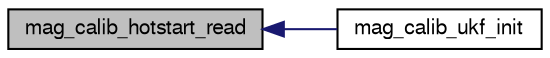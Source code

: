 digraph "mag_calib_hotstart_read"
{
  edge [fontname="FreeSans",fontsize="10",labelfontname="FreeSans",labelfontsize="10"];
  node [fontname="FreeSans",fontsize="10",shape=record];
  rankdir="LR";
  Node1 [label="mag_calib_hotstart_read",height=0.2,width=0.4,color="black", fillcolor="grey75", style="filled", fontcolor="black"];
  Node1 -> Node2 [dir="back",color="midnightblue",fontsize="10",style="solid",fontname="FreeSans"];
  Node2 [label="mag_calib_ukf_init",height=0.2,width=0.4,color="black", fillcolor="white", style="filled",URL="$mag__calib__ukf_8h.html#a0398977c266b1abac931ff429ee2ffb8"];
}

